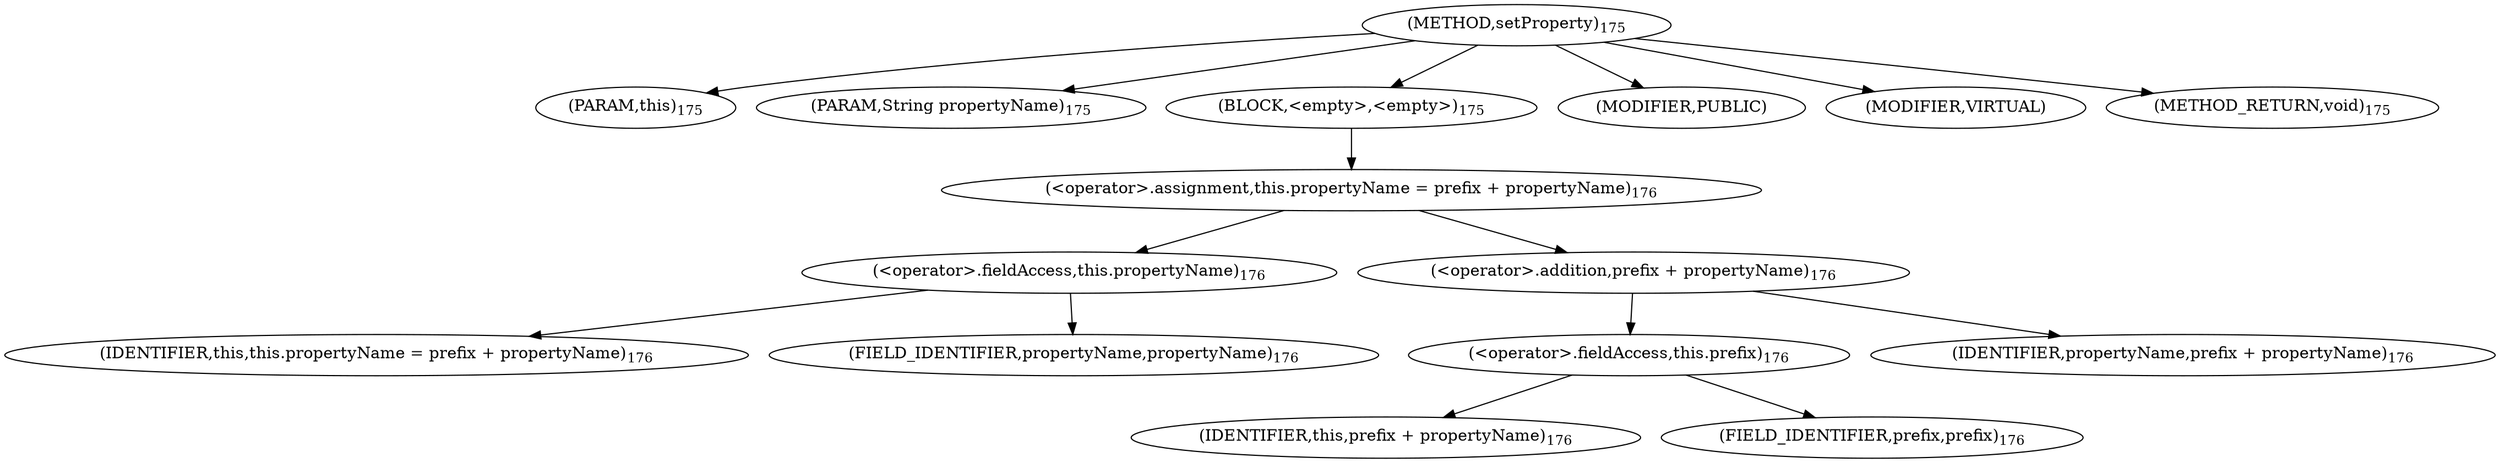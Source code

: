 digraph "setProperty" {  
"253" [label = <(METHOD,setProperty)<SUB>175</SUB>> ]
"20" [label = <(PARAM,this)<SUB>175</SUB>> ]
"254" [label = <(PARAM,String propertyName)<SUB>175</SUB>> ]
"255" [label = <(BLOCK,&lt;empty&gt;,&lt;empty&gt;)<SUB>175</SUB>> ]
"256" [label = <(&lt;operator&gt;.assignment,this.propertyName = prefix + propertyName)<SUB>176</SUB>> ]
"257" [label = <(&lt;operator&gt;.fieldAccess,this.propertyName)<SUB>176</SUB>> ]
"19" [label = <(IDENTIFIER,this,this.propertyName = prefix + propertyName)<SUB>176</SUB>> ]
"258" [label = <(FIELD_IDENTIFIER,propertyName,propertyName)<SUB>176</SUB>> ]
"259" [label = <(&lt;operator&gt;.addition,prefix + propertyName)<SUB>176</SUB>> ]
"260" [label = <(&lt;operator&gt;.fieldAccess,this.prefix)<SUB>176</SUB>> ]
"261" [label = <(IDENTIFIER,this,prefix + propertyName)<SUB>176</SUB>> ]
"262" [label = <(FIELD_IDENTIFIER,prefix,prefix)<SUB>176</SUB>> ]
"263" [label = <(IDENTIFIER,propertyName,prefix + propertyName)<SUB>176</SUB>> ]
"264" [label = <(MODIFIER,PUBLIC)> ]
"265" [label = <(MODIFIER,VIRTUAL)> ]
"266" [label = <(METHOD_RETURN,void)<SUB>175</SUB>> ]
  "253" -> "20" 
  "253" -> "254" 
  "253" -> "255" 
  "253" -> "264" 
  "253" -> "265" 
  "253" -> "266" 
  "255" -> "256" 
  "256" -> "257" 
  "256" -> "259" 
  "257" -> "19" 
  "257" -> "258" 
  "259" -> "260" 
  "259" -> "263" 
  "260" -> "261" 
  "260" -> "262" 
}
